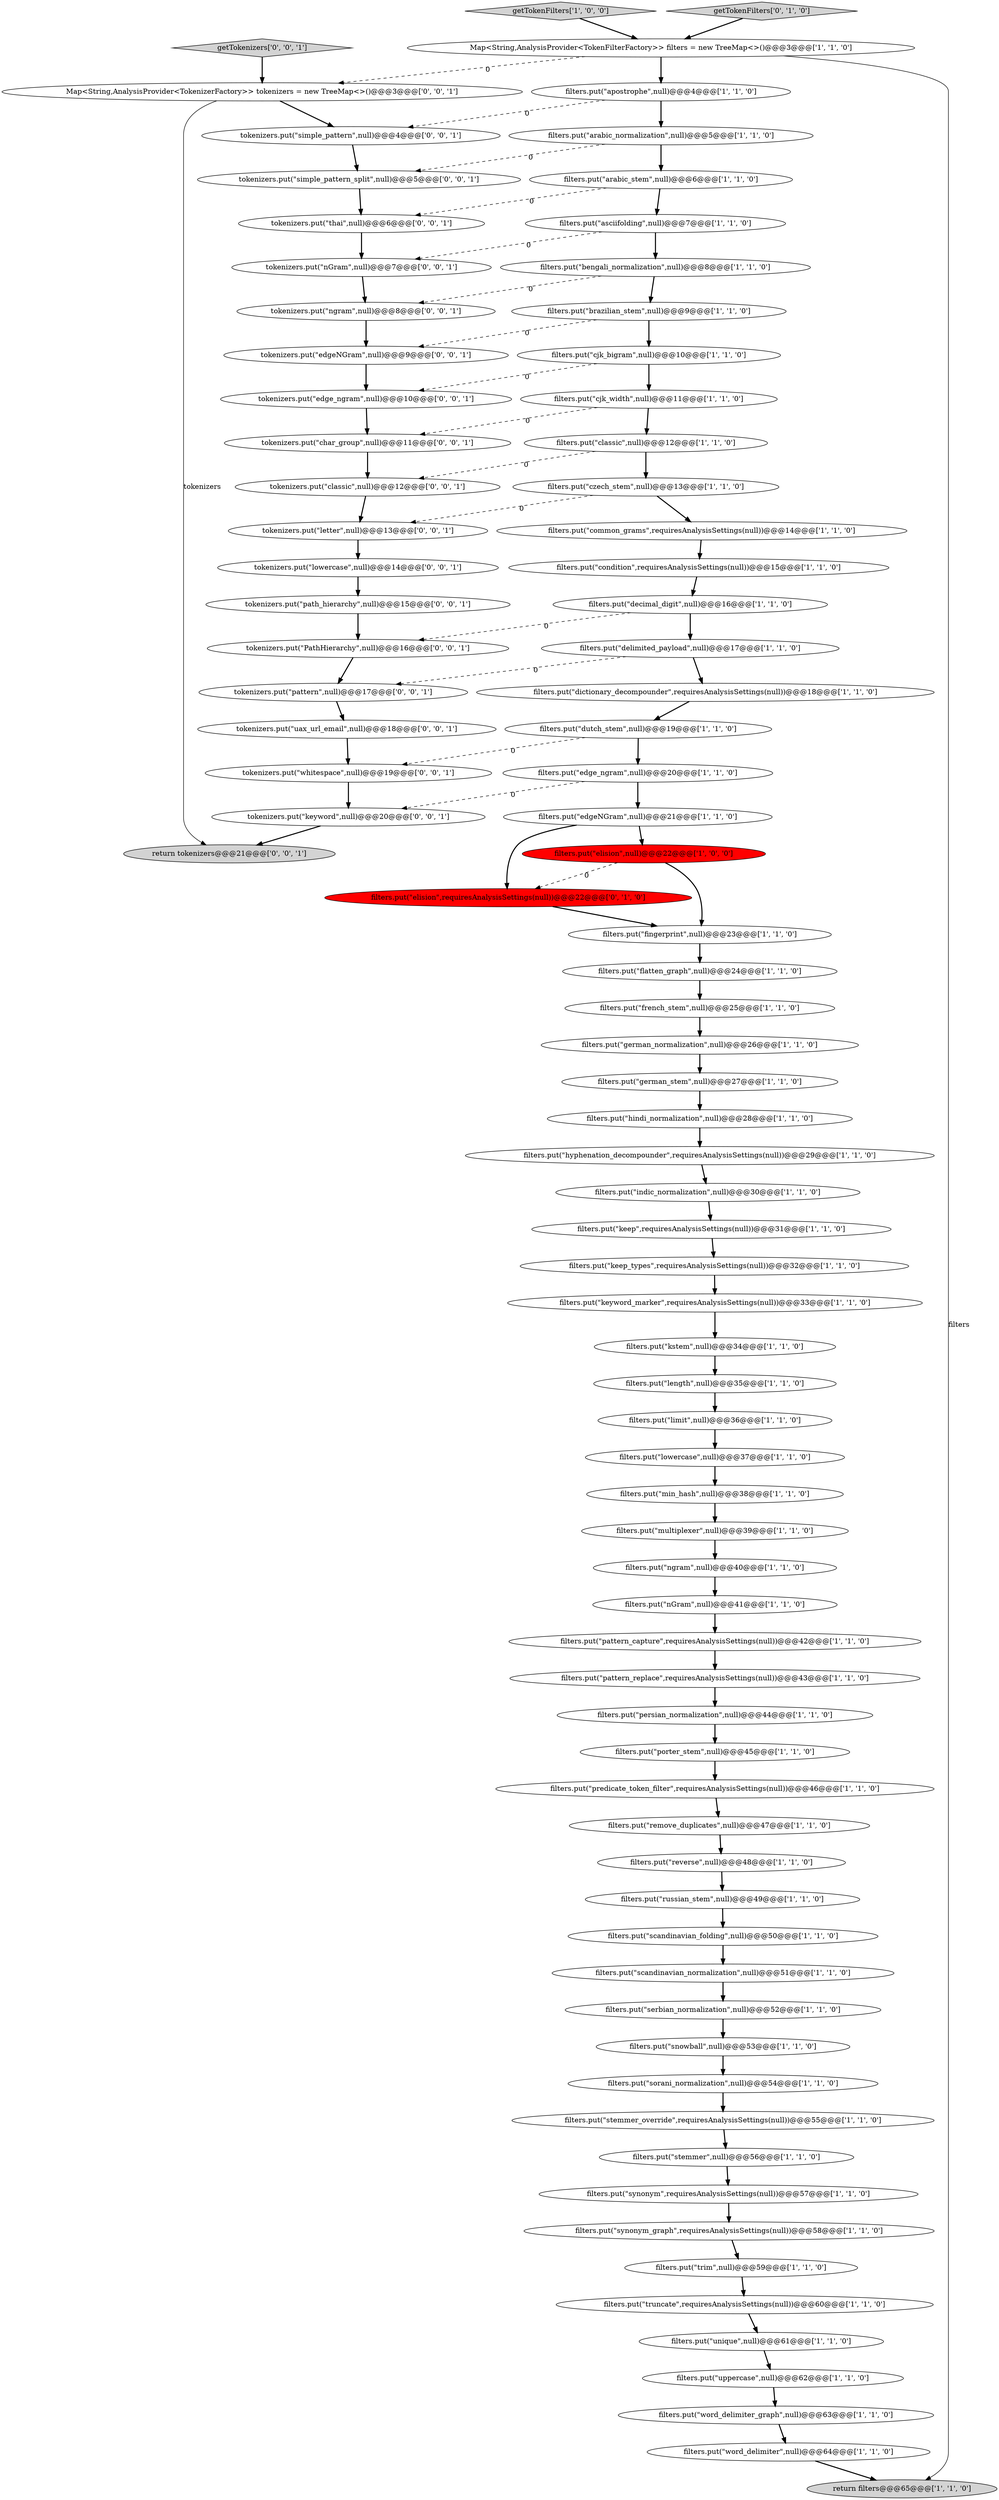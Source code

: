 digraph {
48 [style = filled, label = "filters.put(\"ngram\",null)@@@40@@@['1', '1', '0']", fillcolor = white, shape = ellipse image = "AAA0AAABBB1BBB"];
67 [style = filled, label = "tokenizers.put(\"thai\",null)@@@6@@@['0', '0', '1']", fillcolor = white, shape = ellipse image = "AAA0AAABBB3BBB"];
3 [style = filled, label = "filters.put(\"uppercase\",null)@@@62@@@['1', '1', '0']", fillcolor = white, shape = ellipse image = "AAA0AAABBB1BBB"];
4 [style = filled, label = "filters.put(\"keep\",requiresAnalysisSettings(null))@@@31@@@['1', '1', '0']", fillcolor = white, shape = ellipse image = "AAA0AAABBB1BBB"];
28 [style = filled, label = "filters.put(\"bengali_normalization\",null)@@@8@@@['1', '1', '0']", fillcolor = white, shape = ellipse image = "AAA0AAABBB1BBB"];
51 [style = filled, label = "filters.put(\"serbian_normalization\",null)@@@52@@@['1', '1', '0']", fillcolor = white, shape = ellipse image = "AAA0AAABBB1BBB"];
41 [style = filled, label = "filters.put(\"elision\",null)@@@22@@@['1', '0', '0']", fillcolor = red, shape = ellipse image = "AAA1AAABBB1BBB"];
38 [style = filled, label = "filters.put(\"reverse\",null)@@@48@@@['1', '1', '0']", fillcolor = white, shape = ellipse image = "AAA0AAABBB1BBB"];
65 [style = filled, label = "filters.put(\"elision\",requiresAnalysisSettings(null))@@@22@@@['0', '1', '0']", fillcolor = red, shape = ellipse image = "AAA1AAABBB2BBB"];
17 [style = filled, label = "filters.put(\"synonym_graph\",requiresAnalysisSettings(null))@@@58@@@['1', '1', '0']", fillcolor = white, shape = ellipse image = "AAA0AAABBB1BBB"];
44 [style = filled, label = "filters.put(\"scandinavian_normalization\",null)@@@51@@@['1', '1', '0']", fillcolor = white, shape = ellipse image = "AAA0AAABBB1BBB"];
81 [style = filled, label = "getTokenizers['0', '0', '1']", fillcolor = lightgray, shape = diamond image = "AAA0AAABBB3BBB"];
49 [style = filled, label = "filters.put(\"fingerprint\",null)@@@23@@@['1', '1', '0']", fillcolor = white, shape = ellipse image = "AAA0AAABBB1BBB"];
21 [style = filled, label = "filters.put(\"stemmer\",null)@@@56@@@['1', '1', '0']", fillcolor = white, shape = ellipse image = "AAA0AAABBB1BBB"];
15 [style = filled, label = "filters.put(\"edgeNGram\",null)@@@21@@@['1', '1', '0']", fillcolor = white, shape = ellipse image = "AAA0AAABBB1BBB"];
0 [style = filled, label = "filters.put(\"dictionary_decompounder\",requiresAnalysisSettings(null))@@@18@@@['1', '1', '0']", fillcolor = white, shape = ellipse image = "AAA0AAABBB1BBB"];
80 [style = filled, label = "tokenizers.put(\"path_hierarchy\",null)@@@15@@@['0', '0', '1']", fillcolor = white, shape = ellipse image = "AAA0AAABBB3BBB"];
45 [style = filled, label = "filters.put(\"pattern_capture\",requiresAnalysisSettings(null))@@@42@@@['1', '1', '0']", fillcolor = white, shape = ellipse image = "AAA0AAABBB1BBB"];
26 [style = filled, label = "filters.put(\"russian_stem\",null)@@@49@@@['1', '1', '0']", fillcolor = white, shape = ellipse image = "AAA0AAABBB1BBB"];
76 [style = filled, label = "tokenizers.put(\"PathHierarchy\",null)@@@16@@@['0', '0', '1']", fillcolor = white, shape = ellipse image = "AAA0AAABBB3BBB"];
56 [style = filled, label = "filters.put(\"cjk_bigram\",null)@@@10@@@['1', '1', '0']", fillcolor = white, shape = ellipse image = "AAA0AAABBB1BBB"];
59 [style = filled, label = "filters.put(\"arabic_stem\",null)@@@6@@@['1', '1', '0']", fillcolor = white, shape = ellipse image = "AAA0AAABBB1BBB"];
25 [style = filled, label = "Map<String,AnalysisProvider<TokenFilterFactory>> filters = new TreeMap<>()@@@3@@@['1', '1', '0']", fillcolor = white, shape = ellipse image = "AAA0AAABBB1BBB"];
36 [style = filled, label = "filters.put(\"persian_normalization\",null)@@@44@@@['1', '1', '0']", fillcolor = white, shape = ellipse image = "AAA0AAABBB1BBB"];
70 [style = filled, label = "Map<String,AnalysisProvider<TokenizerFactory>> tokenizers = new TreeMap<>()@@@3@@@['0', '0', '1']", fillcolor = white, shape = ellipse image = "AAA0AAABBB3BBB"];
68 [style = filled, label = "tokenizers.put(\"whitespace\",null)@@@19@@@['0', '0', '1']", fillcolor = white, shape = ellipse image = "AAA0AAABBB3BBB"];
40 [style = filled, label = "filters.put(\"word_delimiter\",null)@@@64@@@['1', '1', '0']", fillcolor = white, shape = ellipse image = "AAA0AAABBB1BBB"];
85 [style = filled, label = "tokenizers.put(\"edge_ngram\",null)@@@10@@@['0', '0', '1']", fillcolor = white, shape = ellipse image = "AAA0AAABBB3BBB"];
16 [style = filled, label = "filters.put(\"unique\",null)@@@61@@@['1', '1', '0']", fillcolor = white, shape = ellipse image = "AAA0AAABBB1BBB"];
84 [style = filled, label = "return tokenizers@@@21@@@['0', '0', '1']", fillcolor = lightgray, shape = ellipse image = "AAA0AAABBB3BBB"];
55 [style = filled, label = "filters.put(\"kstem\",null)@@@34@@@['1', '1', '0']", fillcolor = white, shape = ellipse image = "AAA0AAABBB1BBB"];
18 [style = filled, label = "filters.put(\"multiplexer\",null)@@@39@@@['1', '1', '0']", fillcolor = white, shape = ellipse image = "AAA0AAABBB1BBB"];
77 [style = filled, label = "tokenizers.put(\"keyword\",null)@@@20@@@['0', '0', '1']", fillcolor = white, shape = ellipse image = "AAA0AAABBB3BBB"];
72 [style = filled, label = "tokenizers.put(\"ngram\",null)@@@8@@@['0', '0', '1']", fillcolor = white, shape = ellipse image = "AAA0AAABBB3BBB"];
79 [style = filled, label = "tokenizers.put(\"edgeNGram\",null)@@@9@@@['0', '0', '1']", fillcolor = white, shape = ellipse image = "AAA0AAABBB3BBB"];
29 [style = filled, label = "filters.put(\"delimited_payload\",null)@@@17@@@['1', '1', '0']", fillcolor = white, shape = ellipse image = "AAA0AAABBB1BBB"];
22 [style = filled, label = "filters.put(\"german_stem\",null)@@@27@@@['1', '1', '0']", fillcolor = white, shape = ellipse image = "AAA0AAABBB1BBB"];
30 [style = filled, label = "filters.put(\"cjk_width\",null)@@@11@@@['1', '1', '0']", fillcolor = white, shape = ellipse image = "AAA0AAABBB1BBB"];
39 [style = filled, label = "filters.put(\"sorani_normalization\",null)@@@54@@@['1', '1', '0']", fillcolor = white, shape = ellipse image = "AAA0AAABBB1BBB"];
14 [style = filled, label = "filters.put(\"synonym\",requiresAnalysisSettings(null))@@@57@@@['1', '1', '0']", fillcolor = white, shape = ellipse image = "AAA0AAABBB1BBB"];
46 [style = filled, label = "filters.put(\"hyphenation_decompounder\",requiresAnalysisSettings(null))@@@29@@@['1', '1', '0']", fillcolor = white, shape = ellipse image = "AAA0AAABBB1BBB"];
43 [style = filled, label = "filters.put(\"snowball\",null)@@@53@@@['1', '1', '0']", fillcolor = white, shape = ellipse image = "AAA0AAABBB1BBB"];
52 [style = filled, label = "filters.put(\"german_normalization\",null)@@@26@@@['1', '1', '0']", fillcolor = white, shape = ellipse image = "AAA0AAABBB1BBB"];
11 [style = filled, label = "filters.put(\"arabic_normalization\",null)@@@5@@@['1', '1', '0']", fillcolor = white, shape = ellipse image = "AAA0AAABBB1BBB"];
8 [style = filled, label = "filters.put(\"hindi_normalization\",null)@@@28@@@['1', '1', '0']", fillcolor = white, shape = ellipse image = "AAA0AAABBB1BBB"];
19 [style = filled, label = "filters.put(\"limit\",null)@@@36@@@['1', '1', '0']", fillcolor = white, shape = ellipse image = "AAA0AAABBB1BBB"];
34 [style = filled, label = "filters.put(\"lowercase\",null)@@@37@@@['1', '1', '0']", fillcolor = white, shape = ellipse image = "AAA0AAABBB1BBB"];
69 [style = filled, label = "tokenizers.put(\"uax_url_email\",null)@@@18@@@['0', '0', '1']", fillcolor = white, shape = ellipse image = "AAA0AAABBB3BBB"];
73 [style = filled, label = "tokenizers.put(\"nGram\",null)@@@7@@@['0', '0', '1']", fillcolor = white, shape = ellipse image = "AAA0AAABBB3BBB"];
74 [style = filled, label = "tokenizers.put(\"lowercase\",null)@@@14@@@['0', '0', '1']", fillcolor = white, shape = ellipse image = "AAA0AAABBB3BBB"];
2 [style = filled, label = "filters.put(\"remove_duplicates\",null)@@@47@@@['1', '1', '0']", fillcolor = white, shape = ellipse image = "AAA0AAABBB1BBB"];
6 [style = filled, label = "filters.put(\"word_delimiter_graph\",null)@@@63@@@['1', '1', '0']", fillcolor = white, shape = ellipse image = "AAA0AAABBB1BBB"];
33 [style = filled, label = "filters.put(\"classic\",null)@@@12@@@['1', '1', '0']", fillcolor = white, shape = ellipse image = "AAA0AAABBB1BBB"];
54 [style = filled, label = "filters.put(\"czech_stem\",null)@@@13@@@['1', '1', '0']", fillcolor = white, shape = ellipse image = "AAA0AAABBB1BBB"];
23 [style = filled, label = "filters.put(\"decimal_digit\",null)@@@16@@@['1', '1', '0']", fillcolor = white, shape = ellipse image = "AAA0AAABBB1BBB"];
57 [style = filled, label = "filters.put(\"porter_stem\",null)@@@45@@@['1', '1', '0']", fillcolor = white, shape = ellipse image = "AAA0AAABBB1BBB"];
31 [style = filled, label = "filters.put(\"truncate\",requiresAnalysisSettings(null))@@@60@@@['1', '1', '0']", fillcolor = white, shape = ellipse image = "AAA0AAABBB1BBB"];
7 [style = filled, label = "filters.put(\"condition\",requiresAnalysisSettings(null))@@@15@@@['1', '1', '0']", fillcolor = white, shape = ellipse image = "AAA0AAABBB1BBB"];
75 [style = filled, label = "tokenizers.put(\"simple_pattern_split\",null)@@@5@@@['0', '0', '1']", fillcolor = white, shape = ellipse image = "AAA0AAABBB3BBB"];
60 [style = filled, label = "filters.put(\"brazilian_stem\",null)@@@9@@@['1', '1', '0']", fillcolor = white, shape = ellipse image = "AAA0AAABBB1BBB"];
42 [style = filled, label = "filters.put(\"length\",null)@@@35@@@['1', '1', '0']", fillcolor = white, shape = ellipse image = "AAA0AAABBB1BBB"];
9 [style = filled, label = "filters.put(\"trim\",null)@@@59@@@['1', '1', '0']", fillcolor = white, shape = ellipse image = "AAA0AAABBB1BBB"];
27 [style = filled, label = "filters.put(\"stemmer_override\",requiresAnalysisSettings(null))@@@55@@@['1', '1', '0']", fillcolor = white, shape = ellipse image = "AAA0AAABBB1BBB"];
13 [style = filled, label = "filters.put(\"flatten_graph\",null)@@@24@@@['1', '1', '0']", fillcolor = white, shape = ellipse image = "AAA0AAABBB1BBB"];
50 [style = filled, label = "filters.put(\"keyword_marker\",requiresAnalysisSettings(null))@@@33@@@['1', '1', '0']", fillcolor = white, shape = ellipse image = "AAA0AAABBB1BBB"];
61 [style = filled, label = "filters.put(\"indic_normalization\",null)@@@30@@@['1', '1', '0']", fillcolor = white, shape = ellipse image = "AAA0AAABBB1BBB"];
78 [style = filled, label = "tokenizers.put(\"pattern\",null)@@@17@@@['0', '0', '1']", fillcolor = white, shape = ellipse image = "AAA0AAABBB3BBB"];
53 [style = filled, label = "return filters@@@65@@@['1', '1', '0']", fillcolor = lightgray, shape = ellipse image = "AAA0AAABBB1BBB"];
47 [style = filled, label = "filters.put(\"pattern_replace\",requiresAnalysisSettings(null))@@@43@@@['1', '1', '0']", fillcolor = white, shape = ellipse image = "AAA0AAABBB1BBB"];
12 [style = filled, label = "filters.put(\"asciifolding\",null)@@@7@@@['1', '1', '0']", fillcolor = white, shape = ellipse image = "AAA0AAABBB1BBB"];
58 [style = filled, label = "filters.put(\"keep_types\",requiresAnalysisSettings(null))@@@32@@@['1', '1', '0']", fillcolor = white, shape = ellipse image = "AAA0AAABBB1BBB"];
82 [style = filled, label = "tokenizers.put(\"char_group\",null)@@@11@@@['0', '0', '1']", fillcolor = white, shape = ellipse image = "AAA0AAABBB3BBB"];
32 [style = filled, label = "filters.put(\"nGram\",null)@@@41@@@['1', '1', '0']", fillcolor = white, shape = ellipse image = "AAA0AAABBB1BBB"];
35 [style = filled, label = "getTokenFilters['1', '0', '0']", fillcolor = lightgray, shape = diamond image = "AAA0AAABBB1BBB"];
10 [style = filled, label = "filters.put(\"apostrophe\",null)@@@4@@@['1', '1', '0']", fillcolor = white, shape = ellipse image = "AAA0AAABBB1BBB"];
5 [style = filled, label = "filters.put(\"dutch_stem\",null)@@@19@@@['1', '1', '0']", fillcolor = white, shape = ellipse image = "AAA0AAABBB1BBB"];
66 [style = filled, label = "tokenizers.put(\"simple_pattern\",null)@@@4@@@['0', '0', '1']", fillcolor = white, shape = ellipse image = "AAA0AAABBB3BBB"];
64 [style = filled, label = "getTokenFilters['0', '1', '0']", fillcolor = lightgray, shape = diamond image = "AAA0AAABBB2BBB"];
20 [style = filled, label = "filters.put(\"min_hash\",null)@@@38@@@['1', '1', '0']", fillcolor = white, shape = ellipse image = "AAA0AAABBB1BBB"];
1 [style = filled, label = "filters.put(\"common_grams\",requiresAnalysisSettings(null))@@@14@@@['1', '1', '0']", fillcolor = white, shape = ellipse image = "AAA0AAABBB1BBB"];
83 [style = filled, label = "tokenizers.put(\"letter\",null)@@@13@@@['0', '0', '1']", fillcolor = white, shape = ellipse image = "AAA0AAABBB3BBB"];
71 [style = filled, label = "tokenizers.put(\"classic\",null)@@@12@@@['0', '0', '1']", fillcolor = white, shape = ellipse image = "AAA0AAABBB3BBB"];
37 [style = filled, label = "filters.put(\"scandinavian_folding\",null)@@@50@@@['1', '1', '0']", fillcolor = white, shape = ellipse image = "AAA0AAABBB1BBB"];
62 [style = filled, label = "filters.put(\"edge_ngram\",null)@@@20@@@['1', '1', '0']", fillcolor = white, shape = ellipse image = "AAA0AAABBB1BBB"];
63 [style = filled, label = "filters.put(\"predicate_token_filter\",requiresAnalysisSettings(null))@@@46@@@['1', '1', '0']", fillcolor = white, shape = ellipse image = "AAA0AAABBB1BBB"];
24 [style = filled, label = "filters.put(\"french_stem\",null)@@@25@@@['1', '1', '0']", fillcolor = white, shape = ellipse image = "AAA0AAABBB1BBB"];
58->50 [style = bold, label=""];
70->66 [style = bold, label=""];
56->30 [style = bold, label=""];
34->20 [style = bold, label=""];
82->71 [style = bold, label=""];
17->9 [style = bold, label=""];
46->61 [style = bold, label=""];
29->0 [style = bold, label=""];
70->84 [style = solid, label="tokenizers"];
14->17 [style = bold, label=""];
69->68 [style = bold, label=""];
29->78 [style = dashed, label="0"];
59->12 [style = bold, label=""];
33->71 [style = dashed, label="0"];
23->29 [style = bold, label=""];
22->8 [style = bold, label=""];
44->51 [style = bold, label=""];
57->63 [style = bold, label=""];
49->13 [style = bold, label=""];
50->55 [style = bold, label=""];
10->66 [style = dashed, label="0"];
15->41 [style = bold, label=""];
85->82 [style = bold, label=""];
25->10 [style = bold, label=""];
38->26 [style = bold, label=""];
42->19 [style = bold, label=""];
10->11 [style = bold, label=""];
12->73 [style = dashed, label="0"];
16->3 [style = bold, label=""];
25->70 [style = dashed, label="0"];
19->34 [style = bold, label=""];
12->28 [style = bold, label=""];
63->2 [style = bold, label=""];
41->49 [style = bold, label=""];
59->67 [style = dashed, label="0"];
67->73 [style = bold, label=""];
5->62 [style = bold, label=""];
20->18 [style = bold, label=""];
64->25 [style = bold, label=""];
7->23 [style = bold, label=""];
48->32 [style = bold, label=""];
26->37 [style = bold, label=""];
80->76 [style = bold, label=""];
5->68 [style = dashed, label="0"];
47->36 [style = bold, label=""];
36->57 [style = bold, label=""];
71->83 [style = bold, label=""];
60->56 [style = bold, label=""];
11->59 [style = bold, label=""];
30->82 [style = dashed, label="0"];
13->24 [style = bold, label=""];
40->53 [style = bold, label=""];
30->33 [style = bold, label=""];
9->31 [style = bold, label=""];
41->65 [style = dashed, label="0"];
3->6 [style = bold, label=""];
52->22 [style = bold, label=""];
55->42 [style = bold, label=""];
1->7 [style = bold, label=""];
11->75 [style = dashed, label="0"];
23->76 [style = dashed, label="0"];
35->25 [style = bold, label=""];
66->75 [style = bold, label=""];
4->58 [style = bold, label=""];
18->48 [style = bold, label=""];
28->60 [style = bold, label=""];
37->44 [style = bold, label=""];
73->72 [style = bold, label=""];
54->83 [style = dashed, label="0"];
51->43 [style = bold, label=""];
62->15 [style = bold, label=""];
43->39 [style = bold, label=""];
61->4 [style = bold, label=""];
27->21 [style = bold, label=""];
76->78 [style = bold, label=""];
28->72 [style = dashed, label="0"];
75->67 [style = bold, label=""];
0->5 [style = bold, label=""];
21->14 [style = bold, label=""];
32->45 [style = bold, label=""];
31->16 [style = bold, label=""];
56->85 [style = dashed, label="0"];
39->27 [style = bold, label=""];
74->80 [style = bold, label=""];
62->77 [style = dashed, label="0"];
25->53 [style = solid, label="filters"];
79->85 [style = bold, label=""];
68->77 [style = bold, label=""];
60->79 [style = dashed, label="0"];
2->38 [style = bold, label=""];
8->46 [style = bold, label=""];
6->40 [style = bold, label=""];
83->74 [style = bold, label=""];
81->70 [style = bold, label=""];
78->69 [style = bold, label=""];
45->47 [style = bold, label=""];
72->79 [style = bold, label=""];
24->52 [style = bold, label=""];
15->65 [style = bold, label=""];
77->84 [style = bold, label=""];
33->54 [style = bold, label=""];
65->49 [style = bold, label=""];
54->1 [style = bold, label=""];
}

